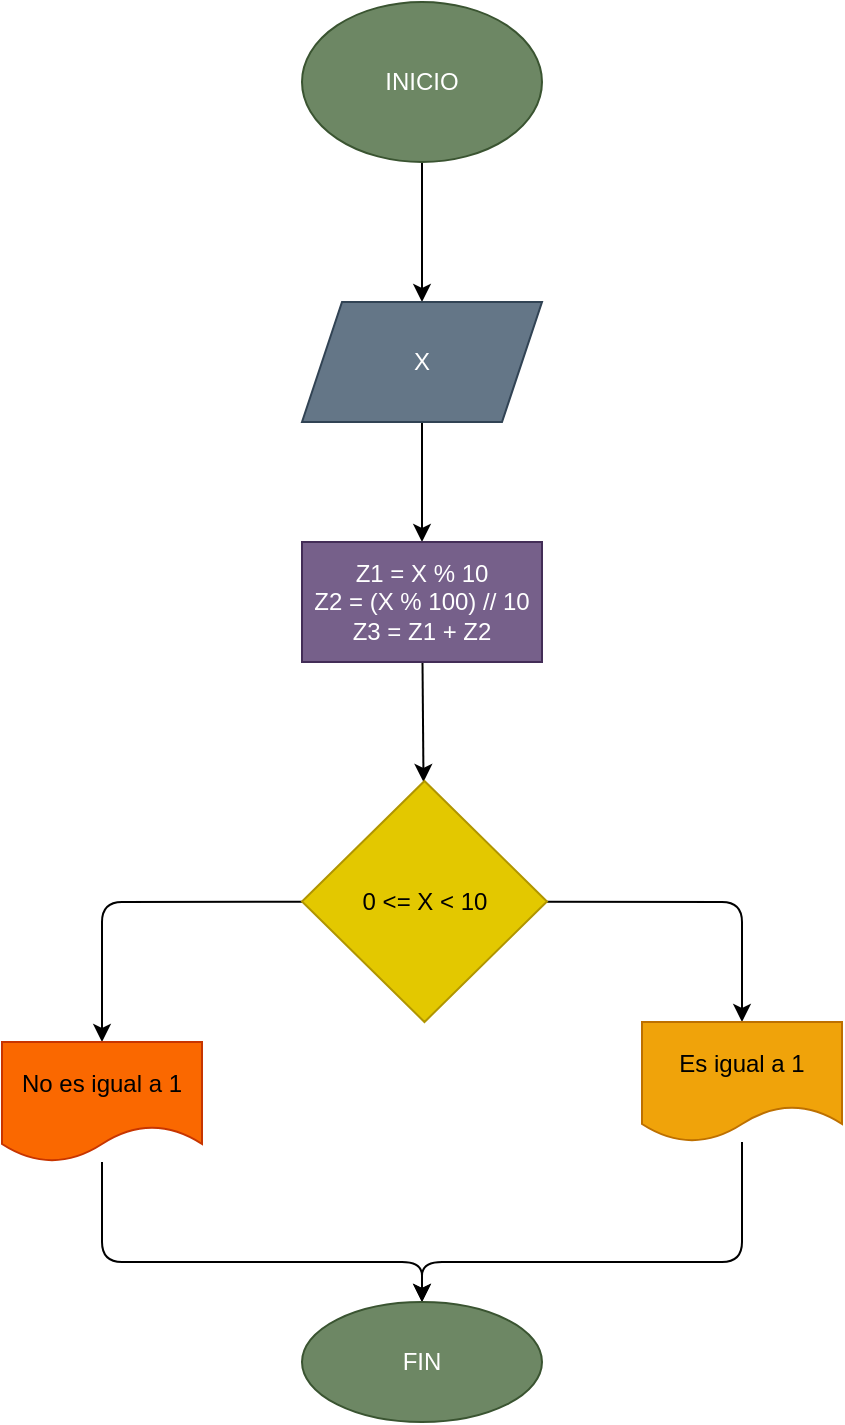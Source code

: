 <mxfile>
    <diagram id="DHPUI8zOXRh4A2S92a_l" name="Page-1">
        <mxGraphModel dx="564" dy="465" grid="1" gridSize="10" guides="1" tooltips="1" connect="1" arrows="1" fold="1" page="1" pageScale="1" pageWidth="827" pageHeight="1169" math="0" shadow="0">
            <root>
                <mxCell id="0"/>
                <mxCell id="1" parent="0"/>
                <mxCell id="4" value="" style="edgeStyle=none;html=1;" edge="1" parent="1" source="2" target="3">
                    <mxGeometry relative="1" as="geometry"/>
                </mxCell>
                <mxCell id="2" value="INICIO" style="ellipse;whiteSpace=wrap;html=1;fillColor=#6d8764;fontColor=#ffffff;strokeColor=#3A5431;" vertex="1" parent="1">
                    <mxGeometry x="340" y="130" width="120" height="80" as="geometry"/>
                </mxCell>
                <mxCell id="6" value="" style="edgeStyle=none;html=1;" edge="1" parent="1" source="3" target="5">
                    <mxGeometry relative="1" as="geometry"/>
                </mxCell>
                <mxCell id="3" value="X" style="shape=parallelogram;perimeter=parallelogramPerimeter;whiteSpace=wrap;html=1;fixedSize=1;fillColor=#647687;fontColor=#ffffff;strokeColor=#314354;" vertex="1" parent="1">
                    <mxGeometry x="340" y="280" width="120" height="60" as="geometry"/>
                </mxCell>
                <mxCell id="8" value="" style="edgeStyle=none;html=1;" edge="1" parent="1" source="5" target="7">
                    <mxGeometry relative="1" as="geometry"/>
                </mxCell>
                <mxCell id="5" value="Z1 = X % 10&lt;br&gt;Z2 = (X % 100) // 10&lt;br&gt;Z3 = Z1 + Z2" style="whiteSpace=wrap;html=1;fillColor=#76608a;fontColor=#ffffff;strokeColor=#432D57;" vertex="1" parent="1">
                    <mxGeometry x="340" y="400" width="120" height="60" as="geometry"/>
                </mxCell>
                <mxCell id="10" value="" style="edgeStyle=none;html=1;" edge="1" parent="1" source="7" target="9">
                    <mxGeometry relative="1" as="geometry">
                        <Array as="points">
                            <mxPoint x="560" y="580"/>
                        </Array>
                    </mxGeometry>
                </mxCell>
                <mxCell id="12" value="" style="edgeStyle=none;html=1;" edge="1" parent="1" source="7" target="13">
                    <mxGeometry relative="1" as="geometry">
                        <mxPoint x="290" y="630" as="targetPoint"/>
                        <Array as="points">
                            <mxPoint x="240" y="580"/>
                        </Array>
                    </mxGeometry>
                </mxCell>
                <mxCell id="7" value="0 &amp;lt;= X &amp;lt; 10" style="rhombus;whiteSpace=wrap;html=1;fillColor=#e3c800;fontColor=#000000;strokeColor=#B09500;" vertex="1" parent="1">
                    <mxGeometry x="340" y="519.5" width="122.5" height="120.5" as="geometry"/>
                </mxCell>
                <mxCell id="16" style="edgeStyle=none;html=1;" edge="1" parent="1" source="9" target="14">
                    <mxGeometry relative="1" as="geometry">
                        <Array as="points">
                            <mxPoint x="560" y="760"/>
                            <mxPoint x="400" y="760"/>
                        </Array>
                    </mxGeometry>
                </mxCell>
                <mxCell id="9" value="Es igual a 1" style="shape=document;whiteSpace=wrap;html=1;boundedLbl=1;fillColor=#f0a30a;fontColor=#000000;strokeColor=#BD7000;" vertex="1" parent="1">
                    <mxGeometry x="510" y="640" width="100" height="60" as="geometry"/>
                </mxCell>
                <mxCell id="15" value="" style="edgeStyle=none;html=1;" edge="1" parent="1" source="13" target="14">
                    <mxGeometry relative="1" as="geometry">
                        <Array as="points">
                            <mxPoint x="240" y="760"/>
                            <mxPoint x="400" y="760"/>
                        </Array>
                    </mxGeometry>
                </mxCell>
                <mxCell id="13" value="No es igual a 1" style="shape=document;whiteSpace=wrap;html=1;boundedLbl=1;fillColor=#fa6800;fontColor=#000000;strokeColor=#C73500;" vertex="1" parent="1">
                    <mxGeometry x="190" y="650" width="100" height="60" as="geometry"/>
                </mxCell>
                <mxCell id="14" value="FIN" style="ellipse;whiteSpace=wrap;html=1;fillColor=#6d8764;fontColor=#ffffff;strokeColor=#3A5431;" vertex="1" parent="1">
                    <mxGeometry x="340" y="780" width="120" height="60" as="geometry"/>
                </mxCell>
            </root>
        </mxGraphModel>
    </diagram>
</mxfile>